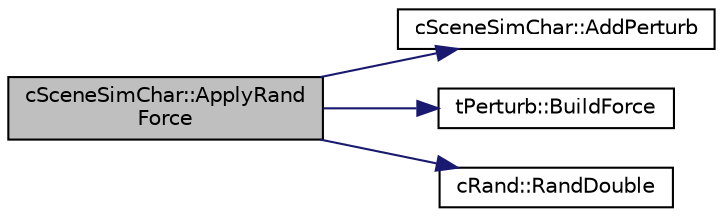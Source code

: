 digraph "cSceneSimChar::ApplyRandForce"
{
 // LATEX_PDF_SIZE
  edge [fontname="Helvetica",fontsize="10",labelfontname="Helvetica",labelfontsize="10"];
  node [fontname="Helvetica",fontsize="10",shape=record];
  rankdir="LR";
  Node1 [label="cSceneSimChar::ApplyRand\lForce",height=0.2,width=0.4,color="black", fillcolor="grey75", style="filled", fontcolor="black",tooltip=" "];
  Node1 -> Node2 [color="midnightblue",fontsize="10",style="solid",fontname="Helvetica"];
  Node2 [label="cSceneSimChar::AddPerturb",height=0.2,width=0.4,color="black", fillcolor="white", style="filled",URL="$classc_scene_sim_char.html#a282945cc56435bb3092ecb2ac278ff2e",tooltip=" "];
  Node1 -> Node3 [color="midnightblue",fontsize="10",style="solid",fontname="Helvetica"];
  Node3 [label="tPerturb::BuildForce",height=0.2,width=0.4,color="black", fillcolor="white", style="filled",URL="$structt_perturb.html#a142fd6552e035b0c1bf3d49039d82c3f",tooltip=" "];
  Node1 -> Node4 [color="midnightblue",fontsize="10",style="solid",fontname="Helvetica"];
  Node4 [label="cRand::RandDouble",height=0.2,width=0.4,color="black", fillcolor="white", style="filled",URL="$classc_rand.html#a8fba23b9c1b891f924441902c1befcda",tooltip=" "];
}
